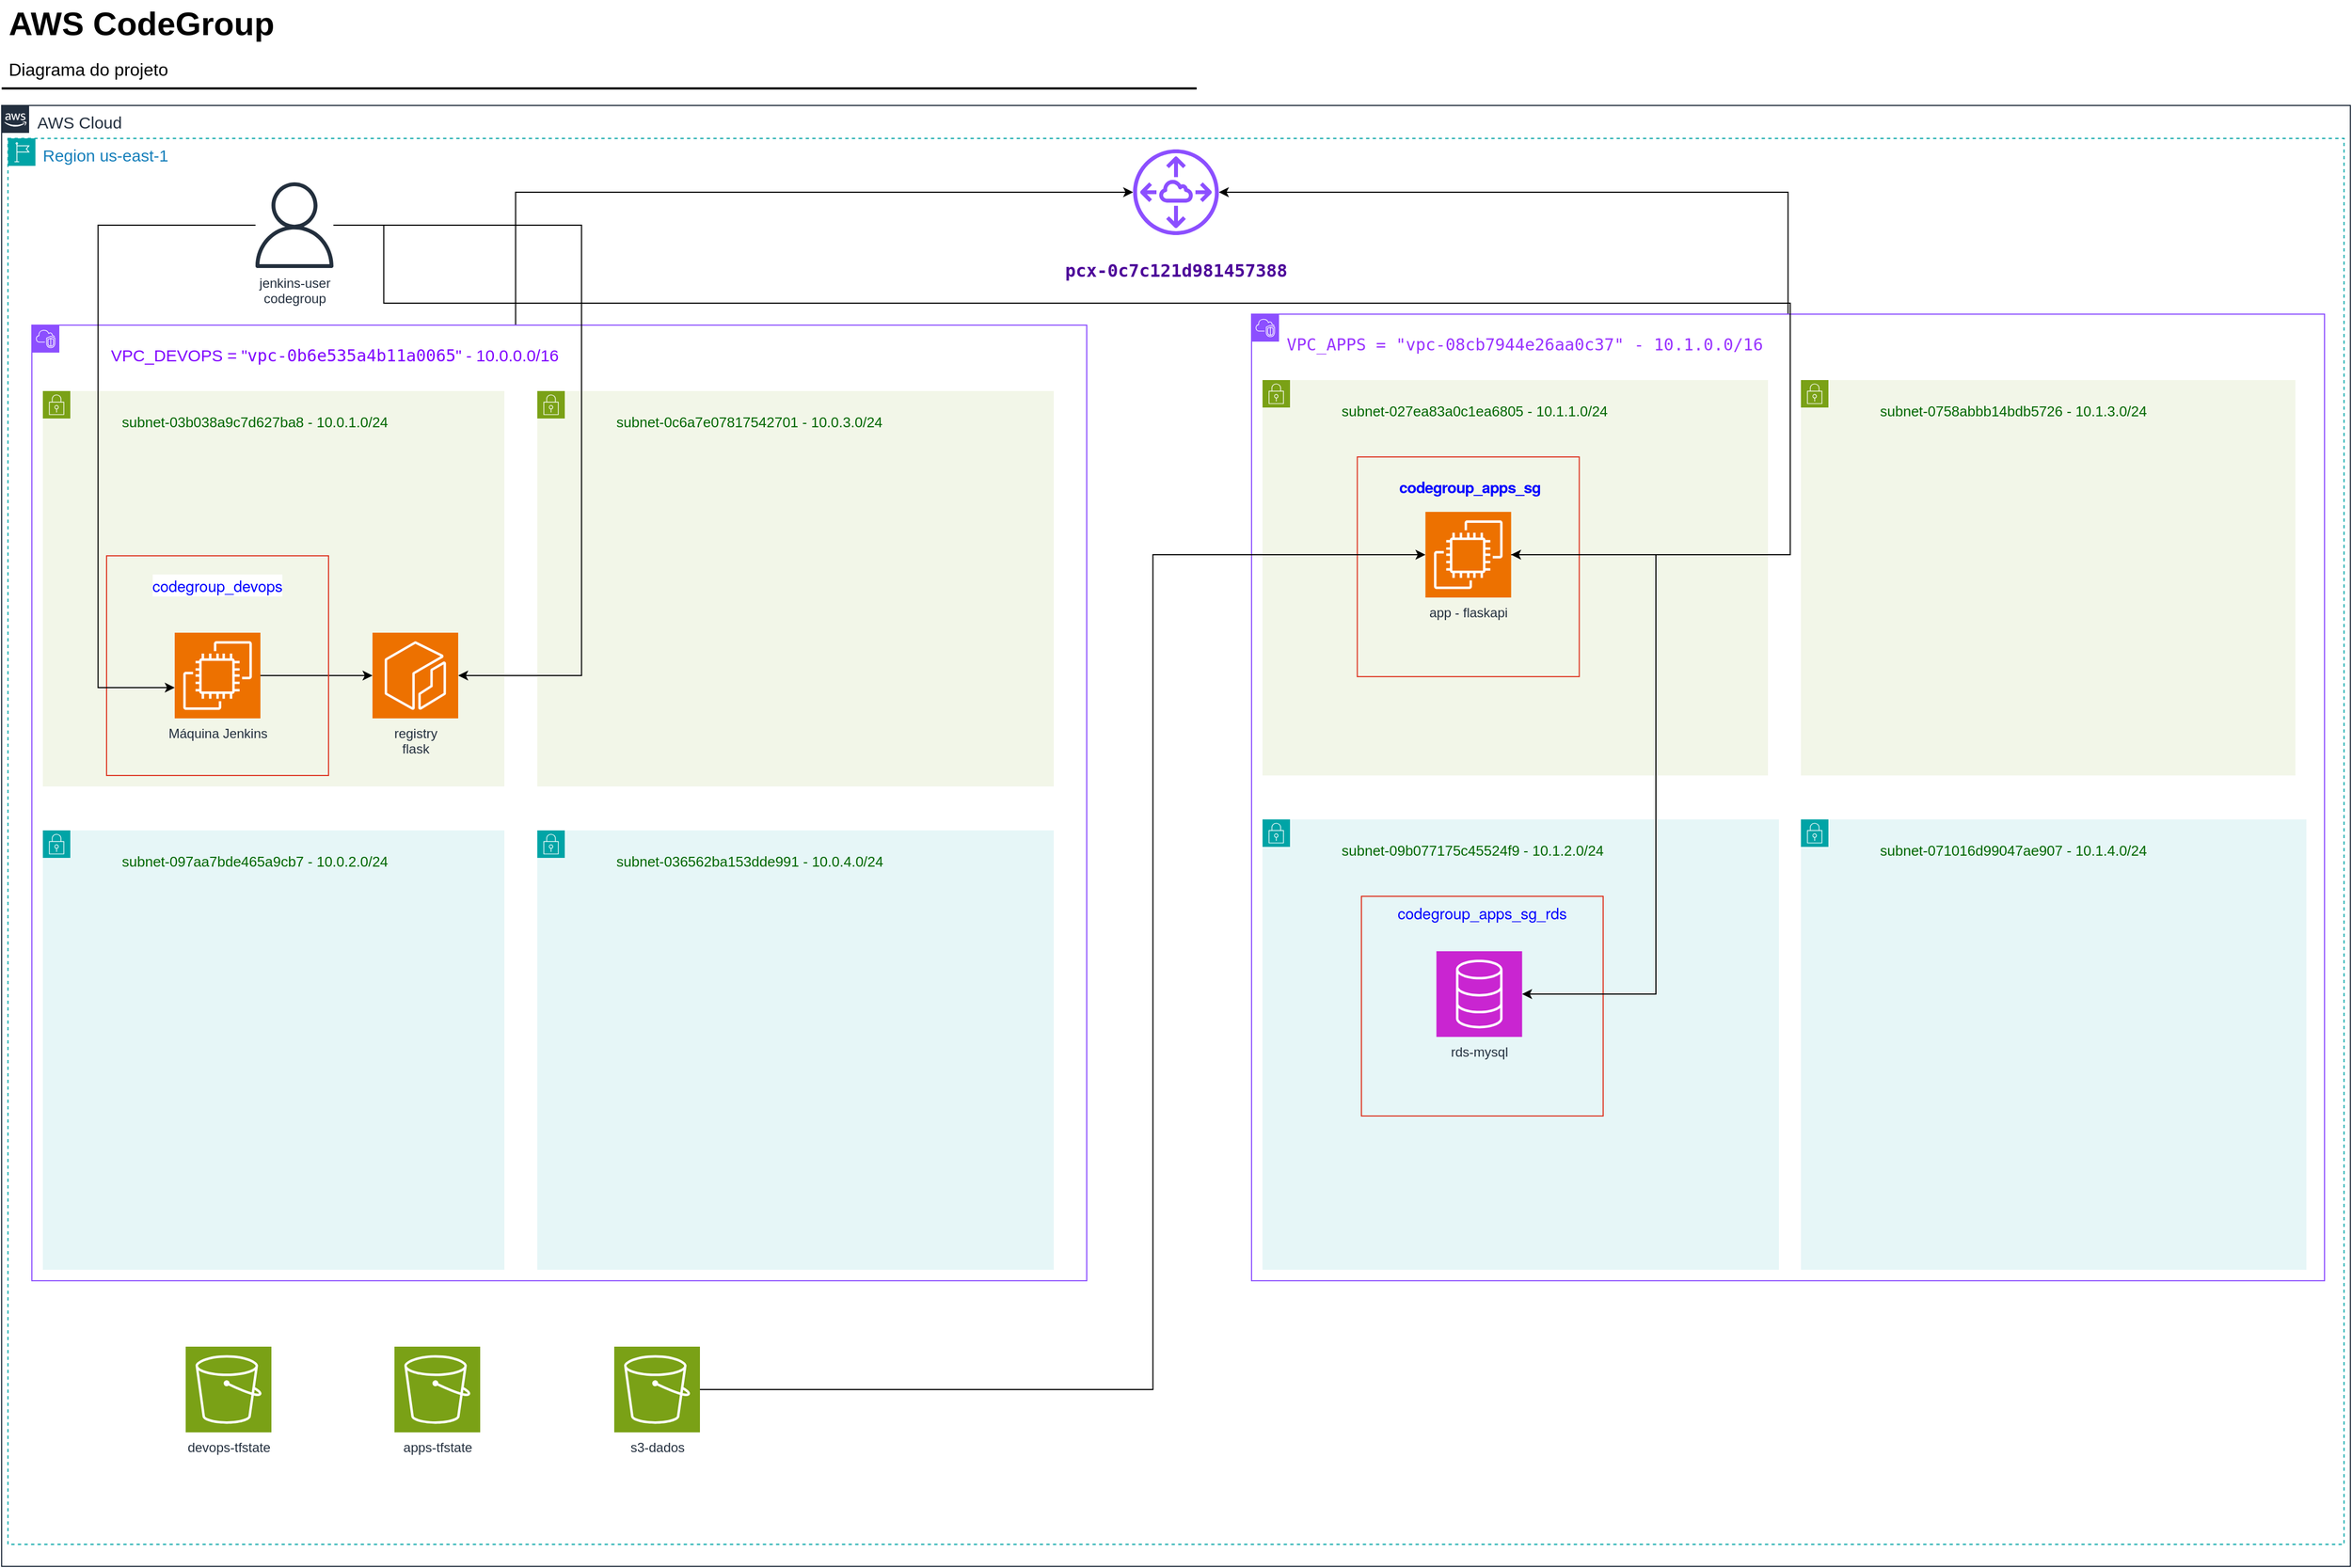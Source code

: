 <mxfile version="25.0.2">
  <diagram id="Ht1M8jgEwFfnCIfOTk4-" name="Page-1">
    <mxGraphModel dx="2607" dy="1518" grid="1" gridSize="10" guides="1" tooltips="1" connect="1" arrows="1" fold="1" page="1" pageScale="1" pageWidth="1169" pageHeight="827" math="0" shadow="0">
      <root>
        <mxCell id="0" />
        <mxCell id="1" parent="0" />
        <mxCell id="-QjtrjUzRDEMRZ5MF8oH-47" value="AWS CodeGroup" style="text;html=1;resizable=0;points=[];autosize=1;align=left;verticalAlign=top;spacingTop=-4;fontSize=30;fontStyle=1" parent="1" vertex="1">
          <mxGeometry x="56.5" y="64.5" width="250" height="40" as="geometry" />
        </mxCell>
        <mxCell id="-QjtrjUzRDEMRZ5MF8oH-48" value="Diagrama do projeto&amp;nbsp;" style="text;html=1;resizable=0;points=[];autosize=1;align=left;verticalAlign=top;spacingTop=-4;fontSize=16" parent="1" vertex="1">
          <mxGeometry x="56.5" y="114.5" width="170" height="30" as="geometry" />
        </mxCell>
        <mxCell id="SCVMTBWpLvtzJIhz15lM-1" value="" style="line;strokeWidth=2;html=1;fontSize=14;" parent="1" vertex="1">
          <mxGeometry x="52.5" y="139.5" width="1087.5" height="10" as="geometry" />
        </mxCell>
        <mxCell id="yEt8yCeqbnV-h7wycIcx-1" value="&lt;font style=&quot;font-size: 15px;&quot;&gt;AWS Cloud&lt;/font&gt;" style="points=[[0,0],[0.25,0],[0.5,0],[0.75,0],[1,0],[1,0.25],[1,0.5],[1,0.75],[1,1],[0.75,1],[0.5,1],[0.25,1],[0,1],[0,0.75],[0,0.5],[0,0.25]];outlineConnect=0;gradientColor=none;html=1;whiteSpace=wrap;fontSize=12;fontStyle=0;container=1;pointerEvents=0;collapsible=0;recursiveResize=0;shape=mxgraph.aws4.group;grIcon=mxgraph.aws4.group_aws_cloud_alt;strokeColor=#232F3E;fillColor=none;verticalAlign=top;align=left;spacingLeft=30;fontColor=#232F3E;dashed=0;" parent="1" vertex="1">
          <mxGeometry x="52.5" y="160" width="2137.5" height="1330" as="geometry" />
        </mxCell>
        <mxCell id="yEt8yCeqbnV-h7wycIcx-2" value="&lt;font style=&quot;font-size: 15px;&quot;&gt;Region us-east-1&lt;/font&gt;" style="points=[[0,0],[0.25,0],[0.5,0],[0.75,0],[1,0],[1,0.25],[1,0.5],[1,0.75],[1,1],[0.75,1],[0.5,1],[0.25,1],[0,1],[0,0.75],[0,0.5],[0,0.25]];outlineConnect=0;gradientColor=none;html=1;whiteSpace=wrap;fontSize=12;fontStyle=0;container=1;pointerEvents=0;collapsible=0;recursiveResize=0;shape=mxgraph.aws4.group;grIcon=mxgraph.aws4.group_region;strokeColor=#00A4A6;fillColor=none;verticalAlign=top;align=left;spacingLeft=30;fontColor=#147EBA;dashed=1;" parent="yEt8yCeqbnV-h7wycIcx-1" vertex="1">
          <mxGeometry x="5.75" y="30" width="2126" height="1280" as="geometry" />
        </mxCell>
        <mxCell id="yEt8yCeqbnV-h7wycIcx-27" style="edgeStyle=orthogonalEdgeStyle;rounded=0;orthogonalLoop=1;jettySize=auto;html=1;" parent="yEt8yCeqbnV-h7wycIcx-2" source="yEt8yCeqbnV-h7wycIcx-4" target="yEt8yCeqbnV-h7wycIcx-25" edge="1">
          <mxGeometry relative="1" as="geometry">
            <Array as="points">
              <mxPoint x="462" y="49" />
            </Array>
          </mxGeometry>
        </mxCell>
        <mxCell id="yEt8yCeqbnV-h7wycIcx-4" value="&lt;blockquote&gt;&lt;font style=&quot;font-size: 15px;&quot; color=&quot;#7f00ff&quot;&gt;VPC_DEVOPS = &quot;&lt;span style=&quot;font-family: &amp;quot;Droid Sans Mono&amp;quot;, &amp;quot;monospace&amp;quot;, monospace; white-space: pre;&quot;&gt;vpc-0b6e535a4b11a0065&lt;/span&gt;&quot; - 10.0.0.0/16&lt;/font&gt;&lt;/blockquote&gt;" style="points=[[0,0],[0.25,0],[0.5,0],[0.75,0],[1,0],[1,0.25],[1,0.5],[1,0.75],[1,1],[0.75,1],[0.5,1],[0.25,1],[0,1],[0,0.75],[0,0.5],[0,0.25]];outlineConnect=0;gradientColor=none;html=1;whiteSpace=wrap;fontSize=12;fontStyle=0;container=1;pointerEvents=0;collapsible=0;recursiveResize=0;shape=mxgraph.aws4.group;grIcon=mxgraph.aws4.group_vpc2;strokeColor=#8C4FFF;fillColor=none;verticalAlign=top;align=left;spacingLeft=30;fontColor=#AAB7B8;dashed=0;" parent="yEt8yCeqbnV-h7wycIcx-2" vertex="1">
          <mxGeometry x="21.75" y="170" width="960" height="870" as="geometry" />
        </mxCell>
        <mxCell id="yEt8yCeqbnV-h7wycIcx-7" value="&lt;blockquote style=&quot;line-height: 20px; white-space: pre;&quot;&gt;&lt;font face=&quot;Helvetica&quot; color=&quot;#006600&quot; style=&quot;font-size: 13px;&quot;&gt;subnet-03b038a9c7d627ba8 - 10.0.1.0/24&lt;/font&gt;&lt;/blockquote&gt;&lt;pre style=&quot;line-height: 20px; white-space: pre;&quot;&gt;&lt;font color=&quot;#006600&quot; face=&quot;Helvetica&quot; style=&quot;font-size: 11px;&quot;&gt;&lt;br&gt;&lt;/font&gt;&lt;/pre&gt;" style="points=[[0,0],[0.25,0],[0.5,0],[0.75,0],[1,0],[1,0.25],[1,0.5],[1,0.75],[1,1],[0.75,1],[0.5,1],[0.25,1],[0,1],[0,0.75],[0,0.5],[0,0.25]];outlineConnect=0;gradientColor=none;html=1;whiteSpace=wrap;fontSize=12;fontStyle=0;container=1;pointerEvents=0;collapsible=0;recursiveResize=0;shape=mxgraph.aws4.group;grIcon=mxgraph.aws4.group_security_group;grStroke=0;strokeColor=#7AA116;fillColor=#F2F6E8;verticalAlign=top;align=left;spacingLeft=30;fontColor=#248814;dashed=0;" parent="yEt8yCeqbnV-h7wycIcx-4" vertex="1">
          <mxGeometry x="10" y="60" width="420" height="360" as="geometry" />
        </mxCell>
        <mxCell id="yEt8yCeqbnV-h7wycIcx-29" value="Máquina Jenkins&lt;div&gt;&lt;br&gt;&lt;/div&gt;" style="sketch=0;points=[[0,0,0],[0.25,0,0],[0.5,0,0],[0.75,0,0],[1,0,0],[0,1,0],[0.25,1,0],[0.5,1,0],[0.75,1,0],[1,1,0],[0,0.25,0],[0,0.5,0],[0,0.75,0],[1,0.25,0],[1,0.5,0],[1,0.75,0]];outlineConnect=0;fontColor=#232F3E;fillColor=#ED7100;strokeColor=#ffffff;dashed=0;verticalLabelPosition=bottom;verticalAlign=top;align=center;html=1;fontSize=12;fontStyle=0;aspect=fixed;shape=mxgraph.aws4.resourceIcon;resIcon=mxgraph.aws4.ec2;" parent="yEt8yCeqbnV-h7wycIcx-7" vertex="1">
          <mxGeometry x="120" y="220" width="78" height="78" as="geometry" />
        </mxCell>
        <mxCell id="NWmjmEGQDHQncdlB8Ww0-5" value="registry&lt;div&gt;flask&lt;/div&gt;" style="sketch=0;points=[[0,0,0],[0.25,0,0],[0.5,0,0],[0.75,0,0],[1,0,0],[0,1,0],[0.25,1,0],[0.5,1,0],[0.75,1,0],[1,1,0],[0,0.25,0],[0,0.5,0],[0,0.75,0],[1,0.25,0],[1,0.5,0],[1,0.75,0]];outlineConnect=0;fontColor=#232F3E;fillColor=#ED7100;strokeColor=#ffffff;dashed=0;verticalLabelPosition=bottom;verticalAlign=top;align=center;html=1;fontSize=12;fontStyle=0;aspect=fixed;shape=mxgraph.aws4.resourceIcon;resIcon=mxgraph.aws4.ecr;" vertex="1" parent="yEt8yCeqbnV-h7wycIcx-7">
          <mxGeometry x="300" y="220" width="78" height="78" as="geometry" />
        </mxCell>
        <mxCell id="NWmjmEGQDHQncdlB8Ww0-6" style="edgeStyle=orthogonalEdgeStyle;rounded=0;orthogonalLoop=1;jettySize=auto;html=1;exitX=1;exitY=0.5;exitDx=0;exitDy=0;exitPerimeter=0;" edge="1" parent="yEt8yCeqbnV-h7wycIcx-7" source="yEt8yCeqbnV-h7wycIcx-29" target="NWmjmEGQDHQncdlB8Ww0-5">
          <mxGeometry relative="1" as="geometry" />
        </mxCell>
        <mxCell id="NWmjmEGQDHQncdlB8Ww0-12" value="&lt;blockquote&gt;&lt;span style=&quot;font-family: &amp;quot;Amazon Ember&amp;quot;, &amp;quot;Helvetica Neue&amp;quot;, Roboto, Arial, sans-serif; font-size: 14px; text-align: start; text-wrap: nowrap; background-color: rgb(255, 255, 255);&quot;&gt;&lt;font style=&quot;&quot; color=&quot;#0000ff&quot;&gt;codegroup_devops&lt;/font&gt;&lt;/span&gt;&lt;/blockquote&gt;" style="fillColor=none;strokeColor=#DD3522;verticalAlign=top;fontStyle=0;fontColor=#DD3522;whiteSpace=wrap;html=1;" vertex="1" parent="yEt8yCeqbnV-h7wycIcx-7">
          <mxGeometry x="58" y="150" width="202" height="200" as="geometry" />
        </mxCell>
        <mxCell id="yEt8yCeqbnV-h7wycIcx-8" value="&lt;blockquote style=&quot;line-height: 20px; white-space: pre;&quot;&gt;&lt;font face=&quot;Helvetica&quot; color=&quot;#006600&quot; style=&quot;font-size: 13px;&quot;&gt;subnet-0c6a7e07817542701 - 10.0.3.0/24&lt;/font&gt;&lt;/blockquote&gt;" style="points=[[0,0],[0.25,0],[0.5,0],[0.75,0],[1,0],[1,0.25],[1,0.5],[1,0.75],[1,1],[0.75,1],[0.5,1],[0.25,1],[0,1],[0,0.75],[0,0.5],[0,0.25]];outlineConnect=0;gradientColor=none;html=1;whiteSpace=wrap;fontSize=12;fontStyle=0;container=1;pointerEvents=0;collapsible=0;recursiveResize=0;shape=mxgraph.aws4.group;grIcon=mxgraph.aws4.group_security_group;grStroke=0;strokeColor=#7AA116;fillColor=#F2F6E8;verticalAlign=top;align=left;spacingLeft=30;fontColor=#248814;dashed=0;" parent="yEt8yCeqbnV-h7wycIcx-4" vertex="1">
          <mxGeometry x="460" y="60" width="470" height="360" as="geometry" />
        </mxCell>
        <mxCell id="yEt8yCeqbnV-h7wycIcx-11" value="&lt;blockquote style=&quot;line-height: 20px; white-space: pre;&quot;&gt;&lt;font face=&quot;Helvetica&quot; color=&quot;#006600&quot; style=&quot;font-size: 13px;&quot;&gt;subnet-097aa7bde465a9cb7 - 10.0.2.0/24&lt;/font&gt;&lt;/blockquote&gt;" style="points=[[0,0],[0.25,0],[0.5,0],[0.75,0],[1,0],[1,0.25],[1,0.5],[1,0.75],[1,1],[0.75,1],[0.5,1],[0.25,1],[0,1],[0,0.75],[0,0.5],[0,0.25]];outlineConnect=0;gradientColor=none;html=1;whiteSpace=wrap;fontSize=12;fontStyle=0;container=1;pointerEvents=0;collapsible=0;recursiveResize=0;shape=mxgraph.aws4.group;grIcon=mxgraph.aws4.group_security_group;grStroke=0;strokeColor=#00A4A6;fillColor=#E6F6F7;verticalAlign=top;align=left;spacingLeft=30;fontColor=#147EBA;dashed=0;" parent="yEt8yCeqbnV-h7wycIcx-4" vertex="1">
          <mxGeometry x="10" y="460" width="420" height="400" as="geometry" />
        </mxCell>
        <mxCell id="yEt8yCeqbnV-h7wycIcx-21" value="&lt;blockquote style=&quot;line-height: 20px; white-space: pre;&quot;&gt;&lt;font face=&quot;Helvetica&quot; style=&quot;font-size: 13px;&quot; color=&quot;#006600&quot;&gt;subnet-036562ba153dde991 - 10.0.4.0/24&lt;/font&gt;&lt;/blockquote&gt;" style="points=[[0,0],[0.25,0],[0.5,0],[0.75,0],[1,0],[1,0.25],[1,0.5],[1,0.75],[1,1],[0.75,1],[0.5,1],[0.25,1],[0,1],[0,0.75],[0,0.5],[0,0.25]];outlineConnect=0;gradientColor=none;html=1;whiteSpace=wrap;fontSize=12;fontStyle=0;container=1;pointerEvents=0;collapsible=0;recursiveResize=0;shape=mxgraph.aws4.group;grIcon=mxgraph.aws4.group_security_group;grStroke=0;strokeColor=#00A4A6;fillColor=#E6F6F7;verticalAlign=top;align=left;spacingLeft=30;fontColor=#147EBA;dashed=0;" parent="yEt8yCeqbnV-h7wycIcx-4" vertex="1">
          <mxGeometry x="460" y="460" width="470" height="400" as="geometry" />
        </mxCell>
        <mxCell id="yEt8yCeqbnV-h7wycIcx-35" style="edgeStyle=orthogonalEdgeStyle;rounded=0;orthogonalLoop=1;jettySize=auto;html=1;" parent="yEt8yCeqbnV-h7wycIcx-2" source="yEt8yCeqbnV-h7wycIcx-5" target="yEt8yCeqbnV-h7wycIcx-25" edge="1">
          <mxGeometry relative="1" as="geometry">
            <Array as="points">
              <mxPoint x="1620" y="49" />
            </Array>
          </mxGeometry>
        </mxCell>
        <mxCell id="yEt8yCeqbnV-h7wycIcx-5" value="&lt;pre&gt;&lt;font style=&quot;font-size: 15px;&quot; color=&quot;#9933ff&quot;&gt;VPC_APPS = &quot;vpc-08cb7944e26aa0c37&quot; - 10.1.0.0/16&lt;/font&gt;&lt;br&gt;&lt;/pre&gt;" style="points=[[0,0],[0.25,0],[0.5,0],[0.75,0],[1,0],[1,0.25],[1,0.5],[1,0.75],[1,1],[0.75,1],[0.5,1],[0.25,1],[0,1],[0,0.75],[0,0.5],[0,0.25]];outlineConnect=0;gradientColor=none;html=1;whiteSpace=wrap;fontSize=12;fontStyle=0;container=1;pointerEvents=0;collapsible=0;recursiveResize=0;shape=mxgraph.aws4.group;grIcon=mxgraph.aws4.group_vpc2;strokeColor=#8C4FFF;fillColor=none;verticalAlign=top;align=left;spacingLeft=30;fontColor=#AAB7B8;dashed=0;" parent="yEt8yCeqbnV-h7wycIcx-2" vertex="1">
          <mxGeometry x="1131.75" y="160" width="976.5" height="880" as="geometry" />
        </mxCell>
        <mxCell id="yEt8yCeqbnV-h7wycIcx-9" value="&lt;blockquote style=&quot;line-height: 20px; white-space: pre;&quot;&gt;&lt;font face=&quot;Helvetica&quot; color=&quot;#006600&quot; style=&quot;font-size: 13px;&quot;&gt;subnet-027ea83a0c1ea6805 - 10.1.1.0/24&lt;/font&gt;&lt;/blockquote&gt;" style="points=[[0,0],[0.25,0],[0.5,0],[0.75,0],[1,0],[1,0.25],[1,0.5],[1,0.75],[1,1],[0.75,1],[0.5,1],[0.25,1],[0,1],[0,0.75],[0,0.5],[0,0.25]];outlineConnect=0;gradientColor=none;html=1;whiteSpace=wrap;fontSize=12;fontStyle=0;container=1;pointerEvents=0;collapsible=0;recursiveResize=0;shape=mxgraph.aws4.group;grIcon=mxgraph.aws4.group_security_group;grStroke=0;strokeColor=#7AA116;fillColor=#F2F6E8;verticalAlign=top;align=left;spacingLeft=30;fontColor=#248814;dashed=0;" parent="yEt8yCeqbnV-h7wycIcx-5" vertex="1">
          <mxGeometry x="10" y="60" width="460" height="360" as="geometry" />
        </mxCell>
        <mxCell id="yEt8yCeqbnV-h7wycIcx-31" value="app - flaskapi&lt;div&gt;&lt;br&gt;&lt;/div&gt;" style="sketch=0;points=[[0,0,0],[0.25,0,0],[0.5,0,0],[0.75,0,0],[1,0,0],[0,1,0],[0.25,1,0],[0.5,1,0],[0.75,1,0],[1,1,0],[0,0.25,0],[0,0.5,0],[0,0.75,0],[1,0.25,0],[1,0.5,0],[1,0.75,0]];outlineConnect=0;fontColor=#232F3E;fillColor=#ED7100;strokeColor=#ffffff;dashed=0;verticalLabelPosition=bottom;verticalAlign=top;align=center;html=1;fontSize=12;fontStyle=0;aspect=fixed;shape=mxgraph.aws4.resourceIcon;resIcon=mxgraph.aws4.ec2;" parent="yEt8yCeqbnV-h7wycIcx-9" vertex="1">
          <mxGeometry x="148.25" y="120" width="78" height="78" as="geometry" />
        </mxCell>
        <mxCell id="NWmjmEGQDHQncdlB8Ww0-14" value="&lt;blockquote&gt;&lt;span style=&quot;font-family: &amp;quot;Amazon Ember&amp;quot;, &amp;quot;Helvetica Neue&amp;quot;, Roboto, Arial, sans-serif; font-weight: 700; letter-spacing: -0.48px; text-align: start;&quot;&gt;&lt;font color=&quot;#0000ff&quot; style=&quot;font-size: 14px;&quot;&gt;&amp;nbsp;codegroup_apps_sg&lt;/font&gt;&lt;/span&gt;&lt;/blockquote&gt;" style="fillColor=none;strokeColor=#DD3522;verticalAlign=top;fontStyle=0;fontColor=#DD3522;whiteSpace=wrap;html=1;" vertex="1" parent="yEt8yCeqbnV-h7wycIcx-9">
          <mxGeometry x="86.25" y="70" width="202" height="200" as="geometry" />
        </mxCell>
        <mxCell id="yEt8yCeqbnV-h7wycIcx-10" value="&lt;blockquote style=&quot;line-height: 20px; white-space: pre;&quot;&gt;&lt;font color=&quot;#006600&quot; style=&quot;font-size: 13px;&quot; face=&quot;Helvetica&quot;&gt;subnet-0758abbb14bdb5726 - 10.1.3.0/24&lt;/font&gt;&lt;/blockquote&gt;" style="points=[[0,0],[0.25,0],[0.5,0],[0.75,0],[1,0],[1,0.25],[1,0.5],[1,0.75],[1,1],[0.75,1],[0.5,1],[0.25,1],[0,1],[0,0.75],[0,0.5],[0,0.25]];outlineConnect=0;gradientColor=none;html=1;whiteSpace=wrap;fontSize=12;fontStyle=0;container=1;pointerEvents=0;collapsible=0;recursiveResize=0;shape=mxgraph.aws4.group;grIcon=mxgraph.aws4.group_security_group;grStroke=0;strokeColor=#7AA116;fillColor=#F2F6E8;verticalAlign=top;align=left;spacingLeft=30;fontColor=#248814;dashed=0;" parent="yEt8yCeqbnV-h7wycIcx-5" vertex="1">
          <mxGeometry x="500" y="60" width="450" height="360" as="geometry" />
        </mxCell>
        <mxCell id="yEt8yCeqbnV-h7wycIcx-22" value="&lt;blockquote style=&quot;line-height: 20px; white-space: pre;&quot;&gt;&lt;font color=&quot;#006600&quot; style=&quot;font-size: 13px;&quot; face=&quot;Helvetica&quot;&gt;subnet-09b077175c45524f9 - 10.1.2.0/24&lt;/font&gt;&lt;/blockquote&gt;" style="points=[[0,0],[0.25,0],[0.5,0],[0.75,0],[1,0],[1,0.25],[1,0.5],[1,0.75],[1,1],[0.75,1],[0.5,1],[0.25,1],[0,1],[0,0.75],[0,0.5],[0,0.25]];outlineConnect=0;gradientColor=none;html=1;whiteSpace=wrap;fontSize=12;fontStyle=0;container=1;pointerEvents=0;collapsible=0;recursiveResize=0;shape=mxgraph.aws4.group;grIcon=mxgraph.aws4.group_security_group;grStroke=0;strokeColor=#00A4A6;fillColor=#E6F6F7;verticalAlign=top;align=left;spacingLeft=30;fontColor=#147EBA;dashed=0;" parent="yEt8yCeqbnV-h7wycIcx-5" vertex="1">
          <mxGeometry x="10" y="460" width="470" height="410" as="geometry" />
        </mxCell>
        <mxCell id="yEt8yCeqbnV-h7wycIcx-30" value="rds-mysql&lt;div&gt;&lt;br&gt;&lt;/div&gt;" style="sketch=0;points=[[0,0,0],[0.25,0,0],[0.5,0,0],[0.75,0,0],[1,0,0],[0,1,0],[0.25,1,0],[0.5,1,0],[0.75,1,0],[1,1,0],[0,0.25,0],[0,0.5,0],[0,0.75,0],[1,0.25,0],[1,0.5,0],[1,0.75,0]];outlineConnect=0;fontColor=#232F3E;fillColor=#C925D1;strokeColor=#ffffff;dashed=0;verticalLabelPosition=bottom;verticalAlign=top;align=center;html=1;fontSize=12;fontStyle=0;aspect=fixed;shape=mxgraph.aws4.resourceIcon;resIcon=mxgraph.aws4.database;" parent="yEt8yCeqbnV-h7wycIcx-22" vertex="1">
          <mxGeometry x="158.25" y="120" width="78" height="78" as="geometry" />
        </mxCell>
        <mxCell id="NWmjmEGQDHQncdlB8Ww0-15" value="&lt;span style=&quot;font-family: &amp;quot;Amazon Ember&amp;quot;, &amp;quot;Helvetica Neue&amp;quot;, Roboto, Arial, sans-serif; font-size: 14px; text-align: start; text-wrap: nowrap;&quot;&gt;&lt;font style=&quot;&quot; color=&quot;#0000ff&quot;&gt;codegroup_apps_sg_rds&lt;/font&gt;&lt;/span&gt;" style="fillColor=none;strokeColor=#DD3522;verticalAlign=top;fontStyle=0;fontColor=#DD3522;whiteSpace=wrap;html=1;" vertex="1" parent="yEt8yCeqbnV-h7wycIcx-22">
          <mxGeometry x="90" y="70" width="220" height="200" as="geometry" />
        </mxCell>
        <mxCell id="yEt8yCeqbnV-h7wycIcx-23" value="&lt;blockquote style=&quot;line-height: 20px; white-space: pre;&quot;&gt;&lt;font color=&quot;#006600&quot; style=&quot;font-size: 13px;&quot; face=&quot;Helvetica&quot;&gt;subnet-071016d99047ae907 - 10.1.4.0/24&lt;/font&gt;&lt;/blockquote&gt;" style="points=[[0,0],[0.25,0],[0.5,0],[0.75,0],[1,0],[1,0.25],[1,0.5],[1,0.75],[1,1],[0.75,1],[0.5,1],[0.25,1],[0,1],[0,0.75],[0,0.5],[0,0.25]];outlineConnect=0;gradientColor=none;html=1;whiteSpace=wrap;fontSize=12;fontStyle=0;container=1;pointerEvents=0;collapsible=0;recursiveResize=0;shape=mxgraph.aws4.group;grIcon=mxgraph.aws4.group_security_group;grStroke=0;strokeColor=#00A4A6;fillColor=#E6F6F7;verticalAlign=top;align=left;spacingLeft=30;fontColor=#147EBA;dashed=0;" parent="yEt8yCeqbnV-h7wycIcx-5" vertex="1">
          <mxGeometry x="500" y="460" width="460" height="410" as="geometry" />
        </mxCell>
        <mxCell id="yEt8yCeqbnV-h7wycIcx-32" style="edgeStyle=orthogonalEdgeStyle;rounded=0;orthogonalLoop=1;jettySize=auto;html=1;entryX=1;entryY=0.5;entryDx=0;entryDy=0;entryPerimeter=0;" parent="yEt8yCeqbnV-h7wycIcx-5" source="yEt8yCeqbnV-h7wycIcx-31" target="yEt8yCeqbnV-h7wycIcx-30" edge="1">
          <mxGeometry relative="1" as="geometry">
            <Array as="points">
              <mxPoint x="368" y="219" />
              <mxPoint x="368" y="619" />
            </Array>
          </mxGeometry>
        </mxCell>
        <mxCell id="yEt8yCeqbnV-h7wycIcx-25" value="&lt;div style=&quot;font-family: &amp;quot;Droid Sans Mono&amp;quot;, &amp;quot;monospace&amp;quot;, monospace; font-weight: normal; line-height: 20px; white-space: pre;&quot;&gt;&lt;h2 style=&quot;&quot;&gt;&lt;font color=&quot;#4c0099&quot; style=&quot;font-size: 16px;&quot;&gt;pcx-0c7c121d981457388&lt;/font&gt;&lt;/h2&gt;&lt;/div&gt;" style="sketch=0;outlineConnect=0;fontColor=#232F3E;gradientColor=none;fillColor=#8C4FFF;strokeColor=none;dashed=0;verticalLabelPosition=bottom;verticalAlign=top;align=center;html=1;fontSize=12;fontStyle=0;aspect=fixed;pointerEvents=1;shape=mxgraph.aws4.peering;" parent="yEt8yCeqbnV-h7wycIcx-2" vertex="1">
          <mxGeometry x="1024" y="10" width="78" height="78" as="geometry" />
        </mxCell>
        <mxCell id="NWmjmEGQDHQncdlB8Ww0-1" value="devops-tfstate" style="sketch=0;points=[[0,0,0],[0.25,0,0],[0.5,0,0],[0.75,0,0],[1,0,0],[0,1,0],[0.25,1,0],[0.5,1,0],[0.75,1,0],[1,1,0],[0,0.25,0],[0,0.5,0],[0,0.75,0],[1,0.25,0],[1,0.5,0],[1,0.75,0]];outlineConnect=0;fontColor=#232F3E;fillColor=#7AA116;strokeColor=#ffffff;dashed=0;verticalLabelPosition=bottom;verticalAlign=top;align=center;html=1;fontSize=12;fontStyle=0;aspect=fixed;shape=mxgraph.aws4.resourceIcon;resIcon=mxgraph.aws4.s3;" vertex="1" parent="yEt8yCeqbnV-h7wycIcx-2">
          <mxGeometry x="161.75" y="1100" width="78" height="78" as="geometry" />
        </mxCell>
        <mxCell id="NWmjmEGQDHQncdlB8Ww0-2" value="apps-tfstate&lt;div&gt;&lt;br&gt;&lt;/div&gt;" style="sketch=0;points=[[0,0,0],[0.25,0,0],[0.5,0,0],[0.75,0,0],[1,0,0],[0,1,0],[0.25,1,0],[0.5,1,0],[0.75,1,0],[1,1,0],[0,0.25,0],[0,0.5,0],[0,0.75,0],[1,0.25,0],[1,0.5,0],[1,0.75,0]];outlineConnect=0;fontColor=#232F3E;fillColor=#7AA116;strokeColor=#ffffff;dashed=0;verticalLabelPosition=bottom;verticalAlign=top;align=center;html=1;fontSize=12;fontStyle=0;aspect=fixed;shape=mxgraph.aws4.resourceIcon;resIcon=mxgraph.aws4.s3;" vertex="1" parent="yEt8yCeqbnV-h7wycIcx-2">
          <mxGeometry x="351.75" y="1100" width="78" height="78" as="geometry" />
        </mxCell>
        <mxCell id="NWmjmEGQDHQncdlB8Ww0-3" value="s3-dados" style="sketch=0;points=[[0,0,0],[0.25,0,0],[0.5,0,0],[0.75,0,0],[1,0,0],[0,1,0],[0.25,1,0],[0.5,1,0],[0.75,1,0],[1,1,0],[0,0.25,0],[0,0.5,0],[0,0.75,0],[1,0.25,0],[1,0.5,0],[1,0.75,0]];outlineConnect=0;fontColor=#232F3E;fillColor=#7AA116;strokeColor=#ffffff;dashed=0;verticalLabelPosition=bottom;verticalAlign=top;align=center;html=1;fontSize=12;fontStyle=0;aspect=fixed;shape=mxgraph.aws4.resourceIcon;resIcon=mxgraph.aws4.s3;" vertex="1" parent="yEt8yCeqbnV-h7wycIcx-2">
          <mxGeometry x="551.75" y="1100" width="78" height="78" as="geometry" />
        </mxCell>
        <mxCell id="NWmjmEGQDHQncdlB8Ww0-4" style="edgeStyle=orthogonalEdgeStyle;rounded=0;orthogonalLoop=1;jettySize=auto;html=1;entryX=0;entryY=0.5;entryDx=0;entryDy=0;entryPerimeter=0;" edge="1" parent="yEt8yCeqbnV-h7wycIcx-2" source="NWmjmEGQDHQncdlB8Ww0-3" target="yEt8yCeqbnV-h7wycIcx-31">
          <mxGeometry relative="1" as="geometry">
            <Array as="points">
              <mxPoint x="1042" y="1139" />
              <mxPoint x="1042" y="379" />
            </Array>
          </mxGeometry>
        </mxCell>
        <mxCell id="NWmjmEGQDHQncdlB8Ww0-9" style="edgeStyle=orthogonalEdgeStyle;rounded=0;orthogonalLoop=1;jettySize=auto;html=1;" edge="1" parent="yEt8yCeqbnV-h7wycIcx-2" source="NWmjmEGQDHQncdlB8Ww0-8" target="yEt8yCeqbnV-h7wycIcx-29">
          <mxGeometry relative="1" as="geometry">
            <Array as="points">
              <mxPoint x="82" y="79" />
              <mxPoint x="82" y="500" />
            </Array>
          </mxGeometry>
        </mxCell>
        <mxCell id="NWmjmEGQDHQncdlB8Ww0-11" style="edgeStyle=orthogonalEdgeStyle;rounded=0;orthogonalLoop=1;jettySize=auto;html=1;" edge="1" parent="yEt8yCeqbnV-h7wycIcx-2" source="NWmjmEGQDHQncdlB8Ww0-8" target="yEt8yCeqbnV-h7wycIcx-31">
          <mxGeometry relative="1" as="geometry">
            <Array as="points">
              <mxPoint x="342" y="79" />
              <mxPoint x="342" y="150" />
              <mxPoint x="1622" y="150" />
              <mxPoint x="1622" y="379" />
            </Array>
          </mxGeometry>
        </mxCell>
        <mxCell id="NWmjmEGQDHQncdlB8Ww0-8" value="jenkins-user&lt;div&gt;codegroup&lt;/div&gt;" style="sketch=0;outlineConnect=0;fontColor=#232F3E;gradientColor=none;fillColor=#232F3D;strokeColor=none;dashed=0;verticalLabelPosition=bottom;verticalAlign=top;align=center;html=1;fontSize=12;fontStyle=0;aspect=fixed;pointerEvents=1;shape=mxgraph.aws4.user;" vertex="1" parent="yEt8yCeqbnV-h7wycIcx-2">
          <mxGeometry x="221.75" y="40" width="78" height="78" as="geometry" />
        </mxCell>
        <mxCell id="NWmjmEGQDHQncdlB8Ww0-10" style="edgeStyle=orthogonalEdgeStyle;rounded=0;orthogonalLoop=1;jettySize=auto;html=1;entryX=1;entryY=0.5;entryDx=0;entryDy=0;entryPerimeter=0;" edge="1" parent="yEt8yCeqbnV-h7wycIcx-2" source="NWmjmEGQDHQncdlB8Ww0-8" target="NWmjmEGQDHQncdlB8Ww0-5">
          <mxGeometry relative="1" as="geometry">
            <Array as="points">
              <mxPoint x="522" y="79" />
              <mxPoint x="522" y="489" />
            </Array>
          </mxGeometry>
        </mxCell>
        <mxCell id="yEt8yCeqbnV-h7wycIcx-6" value="&lt;div&gt;&lt;br&gt;&lt;/div&gt;&lt;div&gt;&lt;br&gt;&lt;/div&gt;" style="text;html=1;align=center;verticalAlign=middle;resizable=0;points=[];autosize=1;strokeColor=none;fillColor=none;" parent="1" vertex="1">
          <mxGeometry x="1160" y="73" width="20" height="40" as="geometry" />
        </mxCell>
      </root>
    </mxGraphModel>
  </diagram>
</mxfile>
